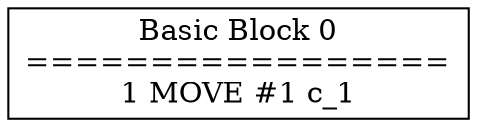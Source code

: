 digraph baz {

"Basic Block 0" [shape=box, label="Basic Block 0
=================
1 MOVE #1 c_1
"];


}